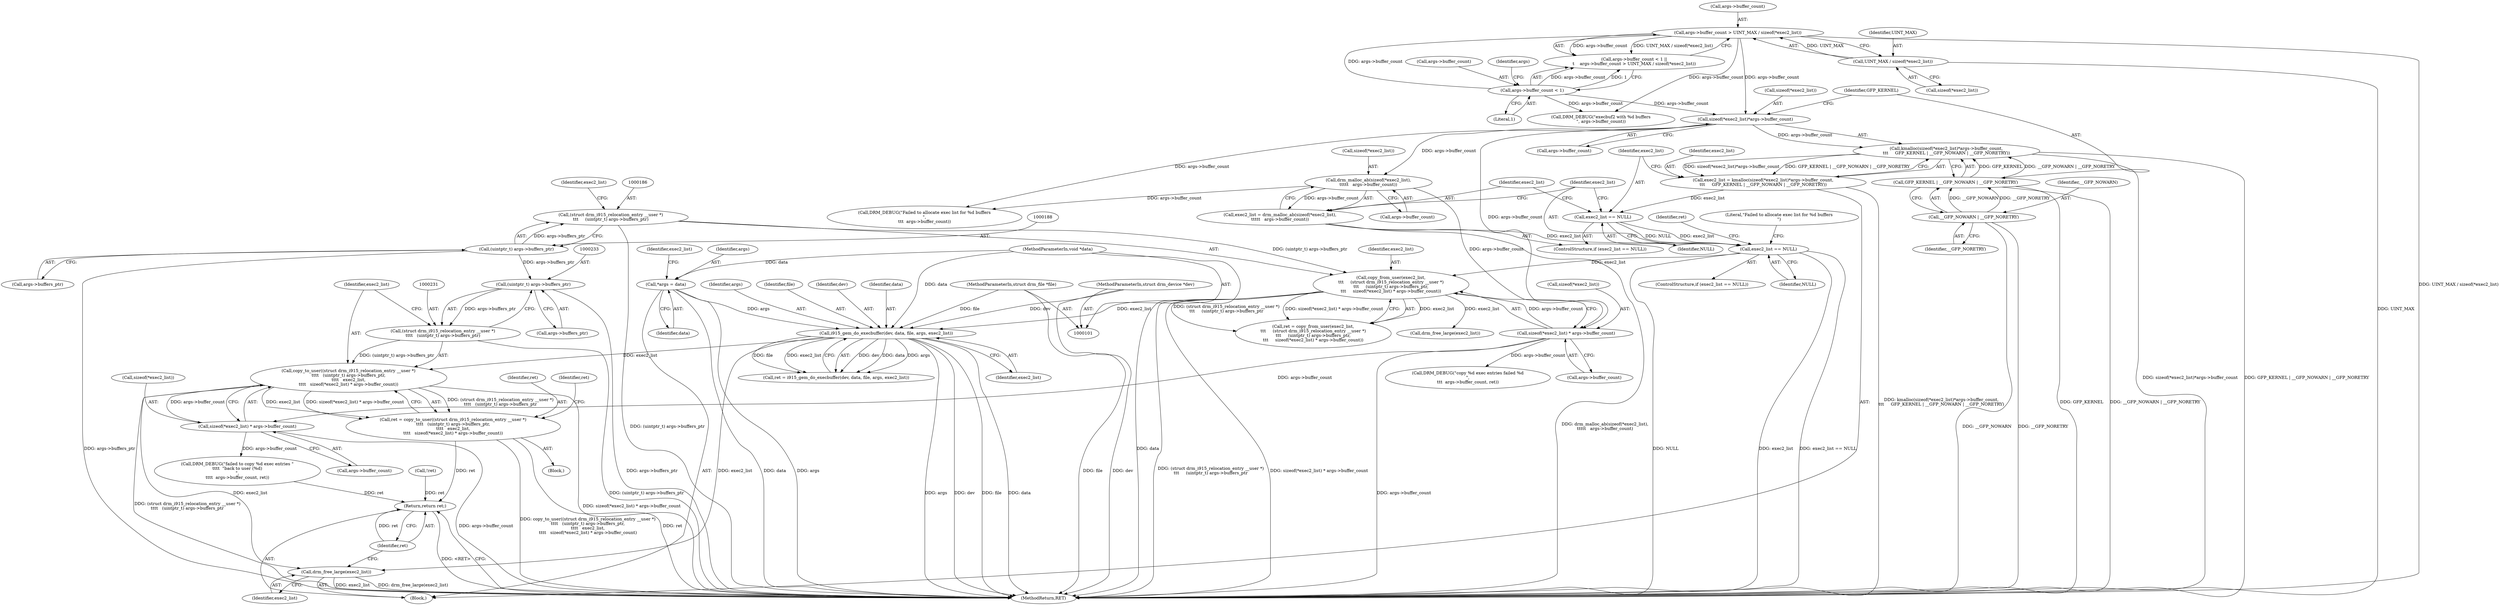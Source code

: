 digraph "0_linux_ed8cd3b2cd61004cab85380c52b1817aca1ca49b@API" {
"1000229" [label="(Call,copy_to_user((struct drm_i915_relocation_entry __user *)\n\t\t\t\t   (uintptr_t) args->buffers_ptr,\n\t\t\t\t   exec2_list,\n\t\t\t\t   sizeof(*exec2_list) * args->buffer_count))"];
"1000230" [label="(Call,(struct drm_i915_relocation_entry __user *)\n\t\t\t\t   (uintptr_t) args->buffers_ptr)"];
"1000232" [label="(Call,(uintptr_t) args->buffers_ptr)"];
"1000187" [label="(Call,(uintptr_t) args->buffers_ptr)"];
"1000217" [label="(Call,i915_gem_do_execbuffer(dev, data, file, args, exec2_list))"];
"1000102" [label="(MethodParameterIn,struct drm_device *dev)"];
"1000103" [label="(MethodParameterIn,void *data)"];
"1000104" [label="(MethodParameterIn,struct drm_file *file)"];
"1000107" [label="(Call,*args = data)"];
"1000183" [label="(Call,copy_from_user(exec2_list,\n\t\t\t     (struct drm_i915_relocation_entry __user *)\n\t\t\t     (uintptr_t) args->buffers_ptr,\n\t\t\t     sizeof(*exec2_list) * args->buffer_count))"];
"1000169" [label="(Call,exec2_list == NULL)"];
"1000156" [label="(Call,exec2_list == NULL)"];
"1000140" [label="(Call,exec2_list = kmalloc(sizeof(*exec2_list)*args->buffer_count,\n\t\t\t     GFP_KERNEL | __GFP_NOWARN | __GFP_NORETRY))"];
"1000142" [label="(Call,kmalloc(sizeof(*exec2_list)*args->buffer_count,\n\t\t\t     GFP_KERNEL | __GFP_NOWARN | __GFP_NORETRY))"];
"1000143" [label="(Call,sizeof(*exec2_list)*args->buffer_count)"];
"1000122" [label="(Call,args->buffer_count > UINT_MAX / sizeof(*exec2_list))"];
"1000117" [label="(Call,args->buffer_count < 1)"];
"1000126" [label="(Call,UINT_MAX / sizeof(*exec2_list))"];
"1000150" [label="(Call,GFP_KERNEL | __GFP_NOWARN | __GFP_NORETRY)"];
"1000152" [label="(Call,__GFP_NOWARN | __GFP_NORETRY)"];
"1000159" [label="(Call,exec2_list = drm_malloc_ab(sizeof(*exec2_list),\n\t\t\t\t\t   args->buffer_count))"];
"1000161" [label="(Call,drm_malloc_ab(sizeof(*exec2_list),\n\t\t\t\t\t   args->buffer_count))"];
"1000185" [label="(Call,(struct drm_i915_relocation_entry __user *)\n\t\t\t     (uintptr_t) args->buffers_ptr)"];
"1000192" [label="(Call,sizeof(*exec2_list) * args->buffer_count)"];
"1000238" [label="(Call,sizeof(*exec2_list) * args->buffer_count)"];
"1000227" [label="(Call,ret = copy_to_user((struct drm_i915_relocation_entry __user *)\n\t\t\t\t   (uintptr_t) args->buffers_ptr,\n\t\t\t\t   exec2_list,\n\t\t\t\t   sizeof(*exec2_list) * args->buffer_count))"];
"1000260" [label="(Return,return ret;)"];
"1000258" [label="(Call,drm_free_large(exec2_list))"];
"1000219" [label="(Identifier,data)"];
"1000150" [label="(Call,GFP_KERNEL | __GFP_NOWARN | __GFP_NORETRY)"];
"1000156" [label="(Call,exec2_list == NULL)"];
"1000116" [label="(Call,args->buffer_count < 1 ||\n\t    args->buffer_count > UINT_MAX / sizeof(*exec2_list))"];
"1000161" [label="(Call,drm_malloc_ab(sizeof(*exec2_list),\n\t\t\t\t\t   args->buffer_count))"];
"1000232" [label="(Call,(uintptr_t) args->buffers_ptr)"];
"1000107" [label="(Call,*args = data)"];
"1000192" [label="(Call,sizeof(*exec2_list) * args->buffer_count)"];
"1000229" [label="(Call,copy_to_user((struct drm_i915_relocation_entry __user *)\n\t\t\t\t   (uintptr_t) args->buffers_ptr,\n\t\t\t\t   exec2_list,\n\t\t\t\t   sizeof(*exec2_list) * args->buffer_count))"];
"1000165" [label="(Call,args->buffer_count)"];
"1000143" [label="(Call,sizeof(*exec2_list)*args->buffer_count)"];
"1000154" [label="(Identifier,__GFP_NORETRY)"];
"1000196" [label="(Call,args->buffer_count)"];
"1000239" [label="(Call,sizeof(*exec2_list))"];
"1000230" [label="(Call,(struct drm_i915_relocation_entry __user *)\n\t\t\t\t   (uintptr_t) args->buffers_ptr)"];
"1000222" [label="(Identifier,exec2_list)"];
"1000147" [label="(Call,args->buffer_count)"];
"1000183" [label="(Call,copy_from_user(exec2_list,\n\t\t\t     (struct drm_i915_relocation_entry __user *)\n\t\t\t     (uintptr_t) args->buffers_ptr,\n\t\t\t     sizeof(*exec2_list) * args->buffer_count))"];
"1000228" [label="(Identifier,ret)"];
"1000118" [label="(Call,args->buffer_count)"];
"1000123" [label="(Call,args->buffer_count)"];
"1000185" [label="(Call,(struct drm_i915_relocation_entry __user *)\n\t\t\t     (uintptr_t) args->buffers_ptr)"];
"1000104" [label="(MethodParameterIn,struct drm_file *file)"];
"1000261" [label="(Identifier,ret)"];
"1000142" [label="(Call,kmalloc(sizeof(*exec2_list)*args->buffer_count,\n\t\t\t     GFP_KERNEL | __GFP_NOWARN | __GFP_NORETRY))"];
"1000127" [label="(Identifier,UINT_MAX)"];
"1000132" [label="(Call,DRM_DEBUG(\"execbuf2 with %d buffers\n\", args->buffer_count))"];
"1000170" [label="(Identifier,exec2_list)"];
"1000140" [label="(Call,exec2_list = kmalloc(sizeof(*exec2_list)*args->buffer_count,\n\t\t\t     GFP_KERNEL | __GFP_NOWARN | __GFP_NORETRY))"];
"1000174" [label="(Literal,\"Failed to allocate exec list for %d buffers\n\")"];
"1000260" [label="(Return,return ret;)"];
"1000184" [label="(Identifier,exec2_list)"];
"1000182" [label="(Identifier,ret)"];
"1000141" [label="(Identifier,exec2_list)"];
"1000151" [label="(Identifier,GFP_KERNEL)"];
"1000126" [label="(Call,UINT_MAX / sizeof(*exec2_list))"];
"1000259" [label="(Identifier,exec2_list)"];
"1000221" [label="(Identifier,args)"];
"1000237" [label="(Identifier,exec2_list)"];
"1000117" [label="(Call,args->buffer_count < 1)"];
"1000160" [label="(Identifier,exec2_list)"];
"1000217" [label="(Call,i915_gem_do_execbuffer(dev, data, file, args, exec2_list))"];
"1000157" [label="(Identifier,exec2_list)"];
"1000224" [label="(Call,!ret)"];
"1000103" [label="(MethodParameterIn,void *data)"];
"1000128" [label="(Call,sizeof(*exec2_list))"];
"1000158" [label="(Identifier,NULL)"];
"1000187" [label="(Call,(uintptr_t) args->buffers_ptr)"];
"1000215" [label="(Call,ret = i915_gem_do_execbuffer(dev, data, file, args, exec2_list))"];
"1000122" [label="(Call,args->buffer_count > UINT_MAX / sizeof(*exec2_list))"];
"1000169" [label="(Call,exec2_list == NULL)"];
"1000189" [label="(Call,args->buffers_ptr)"];
"1000109" [label="(Identifier,data)"];
"1000168" [label="(ControlStructure,if (exec2_list == NULL))"];
"1000181" [label="(Call,ret = copy_from_user(exec2_list,\n\t\t\t     (struct drm_i915_relocation_entry __user *)\n\t\t\t     (uintptr_t) args->buffers_ptr,\n\t\t\t     sizeof(*exec2_list) * args->buffer_count))"];
"1000159" [label="(Call,exec2_list = drm_malloc_ab(sizeof(*exec2_list),\n\t\t\t\t\t   args->buffer_count))"];
"1000121" [label="(Literal,1)"];
"1000195" [label="(Identifier,exec2_list)"];
"1000112" [label="(Identifier,exec2_list)"];
"1000220" [label="(Identifier,file)"];
"1000153" [label="(Identifier,__GFP_NOWARN)"];
"1000218" [label="(Identifier,dev)"];
"1000144" [label="(Call,sizeof(*exec2_list))"];
"1000234" [label="(Call,args->buffers_ptr)"];
"1000124" [label="(Identifier,args)"];
"1000246" [label="(Identifier,ret)"];
"1000162" [label="(Call,sizeof(*exec2_list))"];
"1000155" [label="(ControlStructure,if (exec2_list == NULL))"];
"1000108" [label="(Identifier,args)"];
"1000204" [label="(Call,DRM_DEBUG(\"copy %d exec entries failed %d\n\",\n\t\t\t  args->buffer_count, ret))"];
"1000242" [label="(Call,args->buffer_count)"];
"1000262" [label="(MethodReturn,RET)"];
"1000210" [label="(Call,drm_free_large(exec2_list))"];
"1000258" [label="(Call,drm_free_large(exec2_list))"];
"1000102" [label="(MethodParameterIn,struct drm_device *dev)"];
"1000173" [label="(Call,DRM_DEBUG(\"Failed to allocate exec list for %d buffers\n\",\n\t\t\t  args->buffer_count))"];
"1000238" [label="(Call,sizeof(*exec2_list) * args->buffer_count)"];
"1000227" [label="(Call,ret = copy_to_user((struct drm_i915_relocation_entry __user *)\n\t\t\t\t   (uintptr_t) args->buffers_ptr,\n\t\t\t\t   exec2_list,\n\t\t\t\t   sizeof(*exec2_list) * args->buffer_count))"];
"1000105" [label="(Block,)"];
"1000193" [label="(Call,sizeof(*exec2_list))"];
"1000152" [label="(Call,__GFP_NOWARN | __GFP_NORETRY)"];
"1000252" [label="(Call,DRM_DEBUG(\"failed to copy %d exec entries \"\n\t\t\t\t  \"back to user (%d)\n\",\n\t\t\t\t  args->buffer_count, ret))"];
"1000226" [label="(Block,)"];
"1000171" [label="(Identifier,NULL)"];
"1000229" -> "1000227"  [label="AST: "];
"1000229" -> "1000238"  [label="CFG: "];
"1000230" -> "1000229"  [label="AST: "];
"1000237" -> "1000229"  [label="AST: "];
"1000238" -> "1000229"  [label="AST: "];
"1000227" -> "1000229"  [label="CFG: "];
"1000229" -> "1000262"  [label="DDG: sizeof(*exec2_list) * args->buffer_count"];
"1000229" -> "1000262"  [label="DDG: (struct drm_i915_relocation_entry __user *)\n\t\t\t\t   (uintptr_t) args->buffers_ptr"];
"1000229" -> "1000227"  [label="DDG: (struct drm_i915_relocation_entry __user *)\n\t\t\t\t   (uintptr_t) args->buffers_ptr"];
"1000229" -> "1000227"  [label="DDG: exec2_list"];
"1000229" -> "1000227"  [label="DDG: sizeof(*exec2_list) * args->buffer_count"];
"1000230" -> "1000229"  [label="DDG: (uintptr_t) args->buffers_ptr"];
"1000217" -> "1000229"  [label="DDG: exec2_list"];
"1000238" -> "1000229"  [label="DDG: args->buffer_count"];
"1000229" -> "1000258"  [label="DDG: exec2_list"];
"1000230" -> "1000232"  [label="CFG: "];
"1000231" -> "1000230"  [label="AST: "];
"1000232" -> "1000230"  [label="AST: "];
"1000237" -> "1000230"  [label="CFG: "];
"1000230" -> "1000262"  [label="DDG: (uintptr_t) args->buffers_ptr"];
"1000232" -> "1000230"  [label="DDG: args->buffers_ptr"];
"1000232" -> "1000234"  [label="CFG: "];
"1000233" -> "1000232"  [label="AST: "];
"1000234" -> "1000232"  [label="AST: "];
"1000232" -> "1000262"  [label="DDG: args->buffers_ptr"];
"1000187" -> "1000232"  [label="DDG: args->buffers_ptr"];
"1000187" -> "1000185"  [label="AST: "];
"1000187" -> "1000189"  [label="CFG: "];
"1000188" -> "1000187"  [label="AST: "];
"1000189" -> "1000187"  [label="AST: "];
"1000185" -> "1000187"  [label="CFG: "];
"1000187" -> "1000262"  [label="DDG: args->buffers_ptr"];
"1000187" -> "1000185"  [label="DDG: args->buffers_ptr"];
"1000217" -> "1000215"  [label="AST: "];
"1000217" -> "1000222"  [label="CFG: "];
"1000218" -> "1000217"  [label="AST: "];
"1000219" -> "1000217"  [label="AST: "];
"1000220" -> "1000217"  [label="AST: "];
"1000221" -> "1000217"  [label="AST: "];
"1000222" -> "1000217"  [label="AST: "];
"1000215" -> "1000217"  [label="CFG: "];
"1000217" -> "1000262"  [label="DDG: data"];
"1000217" -> "1000262"  [label="DDG: args"];
"1000217" -> "1000262"  [label="DDG: dev"];
"1000217" -> "1000262"  [label="DDG: file"];
"1000217" -> "1000215"  [label="DDG: dev"];
"1000217" -> "1000215"  [label="DDG: data"];
"1000217" -> "1000215"  [label="DDG: args"];
"1000217" -> "1000215"  [label="DDG: file"];
"1000217" -> "1000215"  [label="DDG: exec2_list"];
"1000102" -> "1000217"  [label="DDG: dev"];
"1000103" -> "1000217"  [label="DDG: data"];
"1000104" -> "1000217"  [label="DDG: file"];
"1000107" -> "1000217"  [label="DDG: args"];
"1000183" -> "1000217"  [label="DDG: exec2_list"];
"1000217" -> "1000258"  [label="DDG: exec2_list"];
"1000102" -> "1000101"  [label="AST: "];
"1000102" -> "1000262"  [label="DDG: dev"];
"1000103" -> "1000101"  [label="AST: "];
"1000103" -> "1000262"  [label="DDG: data"];
"1000103" -> "1000107"  [label="DDG: data"];
"1000104" -> "1000101"  [label="AST: "];
"1000104" -> "1000262"  [label="DDG: file"];
"1000107" -> "1000105"  [label="AST: "];
"1000107" -> "1000109"  [label="CFG: "];
"1000108" -> "1000107"  [label="AST: "];
"1000109" -> "1000107"  [label="AST: "];
"1000112" -> "1000107"  [label="CFG: "];
"1000107" -> "1000262"  [label="DDG: args"];
"1000107" -> "1000262"  [label="DDG: data"];
"1000183" -> "1000181"  [label="AST: "];
"1000183" -> "1000192"  [label="CFG: "];
"1000184" -> "1000183"  [label="AST: "];
"1000185" -> "1000183"  [label="AST: "];
"1000192" -> "1000183"  [label="AST: "];
"1000181" -> "1000183"  [label="CFG: "];
"1000183" -> "1000262"  [label="DDG: (struct drm_i915_relocation_entry __user *)\n\t\t\t     (uintptr_t) args->buffers_ptr"];
"1000183" -> "1000262"  [label="DDG: sizeof(*exec2_list) * args->buffer_count"];
"1000183" -> "1000181"  [label="DDG: exec2_list"];
"1000183" -> "1000181"  [label="DDG: (struct drm_i915_relocation_entry __user *)\n\t\t\t     (uintptr_t) args->buffers_ptr"];
"1000183" -> "1000181"  [label="DDG: sizeof(*exec2_list) * args->buffer_count"];
"1000169" -> "1000183"  [label="DDG: exec2_list"];
"1000185" -> "1000183"  [label="DDG: (uintptr_t) args->buffers_ptr"];
"1000192" -> "1000183"  [label="DDG: args->buffer_count"];
"1000183" -> "1000210"  [label="DDG: exec2_list"];
"1000169" -> "1000168"  [label="AST: "];
"1000169" -> "1000171"  [label="CFG: "];
"1000170" -> "1000169"  [label="AST: "];
"1000171" -> "1000169"  [label="AST: "];
"1000174" -> "1000169"  [label="CFG: "];
"1000182" -> "1000169"  [label="CFG: "];
"1000169" -> "1000262"  [label="DDG: exec2_list == NULL"];
"1000169" -> "1000262"  [label="DDG: NULL"];
"1000169" -> "1000262"  [label="DDG: exec2_list"];
"1000156" -> "1000169"  [label="DDG: exec2_list"];
"1000156" -> "1000169"  [label="DDG: NULL"];
"1000159" -> "1000169"  [label="DDG: exec2_list"];
"1000156" -> "1000155"  [label="AST: "];
"1000156" -> "1000158"  [label="CFG: "];
"1000157" -> "1000156"  [label="AST: "];
"1000158" -> "1000156"  [label="AST: "];
"1000160" -> "1000156"  [label="CFG: "];
"1000170" -> "1000156"  [label="CFG: "];
"1000140" -> "1000156"  [label="DDG: exec2_list"];
"1000140" -> "1000105"  [label="AST: "];
"1000140" -> "1000142"  [label="CFG: "];
"1000141" -> "1000140"  [label="AST: "];
"1000142" -> "1000140"  [label="AST: "];
"1000157" -> "1000140"  [label="CFG: "];
"1000140" -> "1000262"  [label="DDG: kmalloc(sizeof(*exec2_list)*args->buffer_count,\n\t\t\t     GFP_KERNEL | __GFP_NOWARN | __GFP_NORETRY)"];
"1000142" -> "1000140"  [label="DDG: sizeof(*exec2_list)*args->buffer_count"];
"1000142" -> "1000140"  [label="DDG: GFP_KERNEL | __GFP_NOWARN | __GFP_NORETRY"];
"1000142" -> "1000150"  [label="CFG: "];
"1000143" -> "1000142"  [label="AST: "];
"1000150" -> "1000142"  [label="AST: "];
"1000142" -> "1000262"  [label="DDG: sizeof(*exec2_list)*args->buffer_count"];
"1000142" -> "1000262"  [label="DDG: GFP_KERNEL | __GFP_NOWARN | __GFP_NORETRY"];
"1000143" -> "1000142"  [label="DDG: args->buffer_count"];
"1000150" -> "1000142"  [label="DDG: GFP_KERNEL"];
"1000150" -> "1000142"  [label="DDG: __GFP_NOWARN | __GFP_NORETRY"];
"1000143" -> "1000147"  [label="CFG: "];
"1000144" -> "1000143"  [label="AST: "];
"1000147" -> "1000143"  [label="AST: "];
"1000151" -> "1000143"  [label="CFG: "];
"1000122" -> "1000143"  [label="DDG: args->buffer_count"];
"1000117" -> "1000143"  [label="DDG: args->buffer_count"];
"1000143" -> "1000161"  [label="DDG: args->buffer_count"];
"1000143" -> "1000173"  [label="DDG: args->buffer_count"];
"1000143" -> "1000192"  [label="DDG: args->buffer_count"];
"1000122" -> "1000116"  [label="AST: "];
"1000122" -> "1000126"  [label="CFG: "];
"1000123" -> "1000122"  [label="AST: "];
"1000126" -> "1000122"  [label="AST: "];
"1000116" -> "1000122"  [label="CFG: "];
"1000122" -> "1000262"  [label="DDG: UINT_MAX / sizeof(*exec2_list)"];
"1000122" -> "1000116"  [label="DDG: args->buffer_count"];
"1000122" -> "1000116"  [label="DDG: UINT_MAX / sizeof(*exec2_list)"];
"1000117" -> "1000122"  [label="DDG: args->buffer_count"];
"1000126" -> "1000122"  [label="DDG: UINT_MAX"];
"1000122" -> "1000132"  [label="DDG: args->buffer_count"];
"1000117" -> "1000116"  [label="AST: "];
"1000117" -> "1000121"  [label="CFG: "];
"1000118" -> "1000117"  [label="AST: "];
"1000121" -> "1000117"  [label="AST: "];
"1000124" -> "1000117"  [label="CFG: "];
"1000116" -> "1000117"  [label="CFG: "];
"1000117" -> "1000116"  [label="DDG: args->buffer_count"];
"1000117" -> "1000116"  [label="DDG: 1"];
"1000117" -> "1000132"  [label="DDG: args->buffer_count"];
"1000126" -> "1000128"  [label="CFG: "];
"1000127" -> "1000126"  [label="AST: "];
"1000128" -> "1000126"  [label="AST: "];
"1000126" -> "1000262"  [label="DDG: UINT_MAX"];
"1000150" -> "1000152"  [label="CFG: "];
"1000151" -> "1000150"  [label="AST: "];
"1000152" -> "1000150"  [label="AST: "];
"1000150" -> "1000262"  [label="DDG: GFP_KERNEL"];
"1000150" -> "1000262"  [label="DDG: __GFP_NOWARN | __GFP_NORETRY"];
"1000152" -> "1000150"  [label="DDG: __GFP_NOWARN"];
"1000152" -> "1000150"  [label="DDG: __GFP_NORETRY"];
"1000152" -> "1000154"  [label="CFG: "];
"1000153" -> "1000152"  [label="AST: "];
"1000154" -> "1000152"  [label="AST: "];
"1000152" -> "1000262"  [label="DDG: __GFP_NORETRY"];
"1000152" -> "1000262"  [label="DDG: __GFP_NOWARN"];
"1000159" -> "1000155"  [label="AST: "];
"1000159" -> "1000161"  [label="CFG: "];
"1000160" -> "1000159"  [label="AST: "];
"1000161" -> "1000159"  [label="AST: "];
"1000170" -> "1000159"  [label="CFG: "];
"1000159" -> "1000262"  [label="DDG: drm_malloc_ab(sizeof(*exec2_list),\n\t\t\t\t\t   args->buffer_count)"];
"1000161" -> "1000159"  [label="DDG: args->buffer_count"];
"1000161" -> "1000165"  [label="CFG: "];
"1000162" -> "1000161"  [label="AST: "];
"1000165" -> "1000161"  [label="AST: "];
"1000161" -> "1000173"  [label="DDG: args->buffer_count"];
"1000161" -> "1000192"  [label="DDG: args->buffer_count"];
"1000186" -> "1000185"  [label="AST: "];
"1000195" -> "1000185"  [label="CFG: "];
"1000185" -> "1000262"  [label="DDG: (uintptr_t) args->buffers_ptr"];
"1000192" -> "1000196"  [label="CFG: "];
"1000193" -> "1000192"  [label="AST: "];
"1000196" -> "1000192"  [label="AST: "];
"1000192" -> "1000262"  [label="DDG: args->buffer_count"];
"1000192" -> "1000204"  [label="DDG: args->buffer_count"];
"1000192" -> "1000238"  [label="DDG: args->buffer_count"];
"1000238" -> "1000242"  [label="CFG: "];
"1000239" -> "1000238"  [label="AST: "];
"1000242" -> "1000238"  [label="AST: "];
"1000238" -> "1000262"  [label="DDG: args->buffer_count"];
"1000238" -> "1000252"  [label="DDG: args->buffer_count"];
"1000227" -> "1000226"  [label="AST: "];
"1000228" -> "1000227"  [label="AST: "];
"1000246" -> "1000227"  [label="CFG: "];
"1000227" -> "1000262"  [label="DDG: ret"];
"1000227" -> "1000262"  [label="DDG: copy_to_user((struct drm_i915_relocation_entry __user *)\n\t\t\t\t   (uintptr_t) args->buffers_ptr,\n\t\t\t\t   exec2_list,\n\t\t\t\t   sizeof(*exec2_list) * args->buffer_count)"];
"1000227" -> "1000260"  [label="DDG: ret"];
"1000260" -> "1000105"  [label="AST: "];
"1000260" -> "1000261"  [label="CFG: "];
"1000261" -> "1000260"  [label="AST: "];
"1000262" -> "1000260"  [label="CFG: "];
"1000260" -> "1000262"  [label="DDG: <RET>"];
"1000261" -> "1000260"  [label="DDG: ret"];
"1000224" -> "1000260"  [label="DDG: ret"];
"1000252" -> "1000260"  [label="DDG: ret"];
"1000258" -> "1000105"  [label="AST: "];
"1000258" -> "1000259"  [label="CFG: "];
"1000259" -> "1000258"  [label="AST: "];
"1000261" -> "1000258"  [label="CFG: "];
"1000258" -> "1000262"  [label="DDG: drm_free_large(exec2_list)"];
"1000258" -> "1000262"  [label="DDG: exec2_list"];
}
